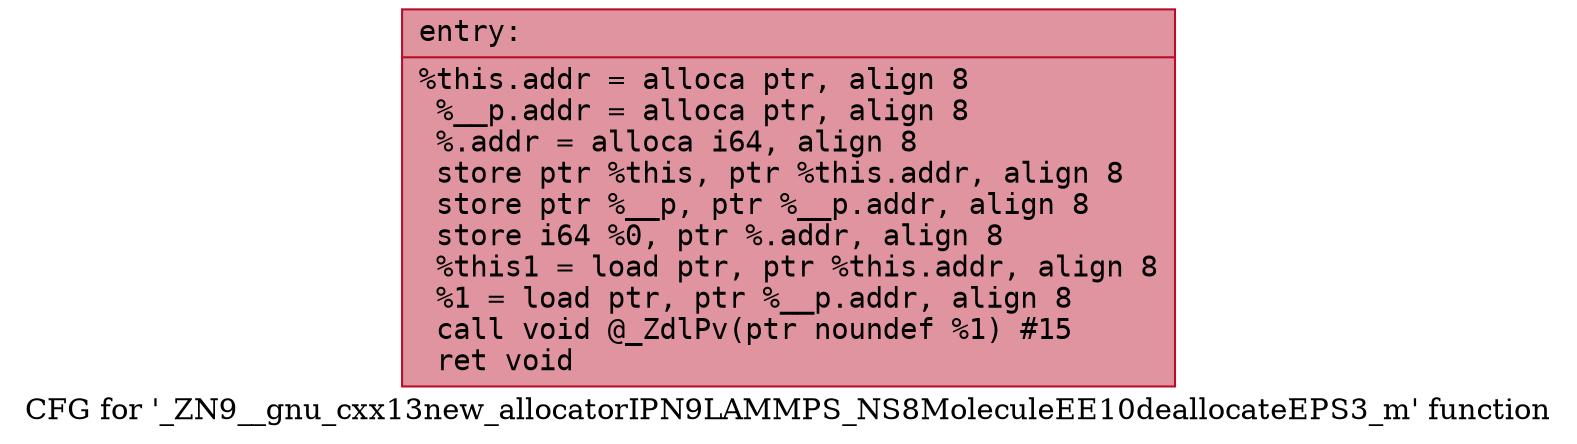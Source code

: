 digraph "CFG for '_ZN9__gnu_cxx13new_allocatorIPN9LAMMPS_NS8MoleculeEE10deallocateEPS3_m' function" {
	label="CFG for '_ZN9__gnu_cxx13new_allocatorIPN9LAMMPS_NS8MoleculeEE10deallocateEPS3_m' function";

	Node0x55aea9335390 [shape=record,color="#b70d28ff", style=filled, fillcolor="#b70d2870" fontname="Courier",label="{entry:\l|  %this.addr = alloca ptr, align 8\l  %__p.addr = alloca ptr, align 8\l  %.addr = alloca i64, align 8\l  store ptr %this, ptr %this.addr, align 8\l  store ptr %__p, ptr %__p.addr, align 8\l  store i64 %0, ptr %.addr, align 8\l  %this1 = load ptr, ptr %this.addr, align 8\l  %1 = load ptr, ptr %__p.addr, align 8\l  call void @_ZdlPv(ptr noundef %1) #15\l  ret void\l}"];
}
